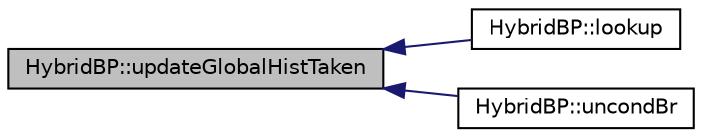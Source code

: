 digraph G
{
  edge [fontname="Helvetica",fontsize="10",labelfontname="Helvetica",labelfontsize="10"];
  node [fontname="Helvetica",fontsize="10",shape=record];
  rankdir=LR;
  Node1 [label="HybridBP::updateGlobalHistTaken",height=0.2,width=0.4,color="black", fillcolor="grey75", style="filled" fontcolor="black"];
  Node1 -> Node2 [dir=back,color="midnightblue",fontsize="10",style="solid",fontname="Helvetica"];
  Node2 [label="HybridBP::lookup",height=0.2,width=0.4,color="black", fillcolor="white", style="filled",URL="$classHybridBP.html#a6aef367656e0d8c3b964bfb4e69858fa"];
  Node1 -> Node3 [dir=back,color="midnightblue",fontsize="10",style="solid",fontname="Helvetica"];
  Node3 [label="HybridBP::uncondBr",height=0.2,width=0.4,color="black", fillcolor="white", style="filled",URL="$classHybridBP.html#a298bbbcf380b81292e158a5d880073d4"];
}
